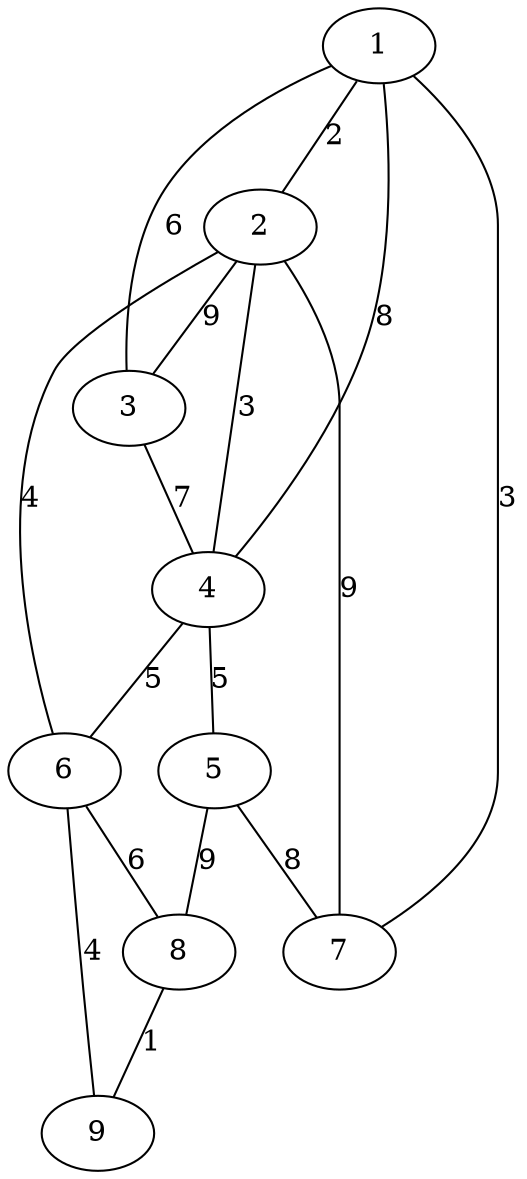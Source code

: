 graph {
    1 -- 2 [label = 2];
    1 -- 3 [label = 6];
    1 -- 4 [label = 8];
    1 -- 7 [label = 3];
    2 -- 3 [label = 9];
    2 -- 4 [label = 3];
    2 -- 6 [label = 4];
    2 -- 7 [label = 9];
    3 -- 4 [label = 7];
    4 -- 5 [label = 5];
    4 -- 6 [label = 5];
    5 -- 7 [label = 8];
    5 -- 8 [label = 9];
    6 -- 8 [label = 6];
    6 -- 9 [label = 4];
    8 -- 9 [label = 1];
}
